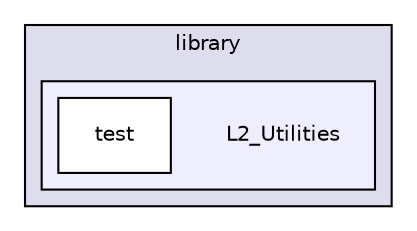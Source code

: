 digraph "/home/travis/build/kammce/SJSU-Dev2/firmware/library/L2_Utilities" {
  compound=true
  node [ fontsize="10", fontname="Helvetica"];
  edge [ labelfontsize="10", labelfontname="Helvetica"];
  subgraph clusterdir_5bd71e30699729ce4f291488f202cd36 {
    graph [ bgcolor="#ddddee", pencolor="black", label="library" fontname="Helvetica", fontsize="10", URL="dir_5bd71e30699729ce4f291488f202cd36.html"]
  subgraph clusterdir_98ec84a7fde92d99766d54fe33701202 {
    graph [ bgcolor="#eeeeff", pencolor="black", label="" URL="dir_98ec84a7fde92d99766d54fe33701202.html"];
    dir_98ec84a7fde92d99766d54fe33701202 [shape=plaintext label="L2_Utilities"];
    dir_9ed3eaf9d598fad49dab13fbe11713e6 [shape=box label="test" color="black" fillcolor="white" style="filled" URL="dir_9ed3eaf9d598fad49dab13fbe11713e6.html"];
  }
  }
}

